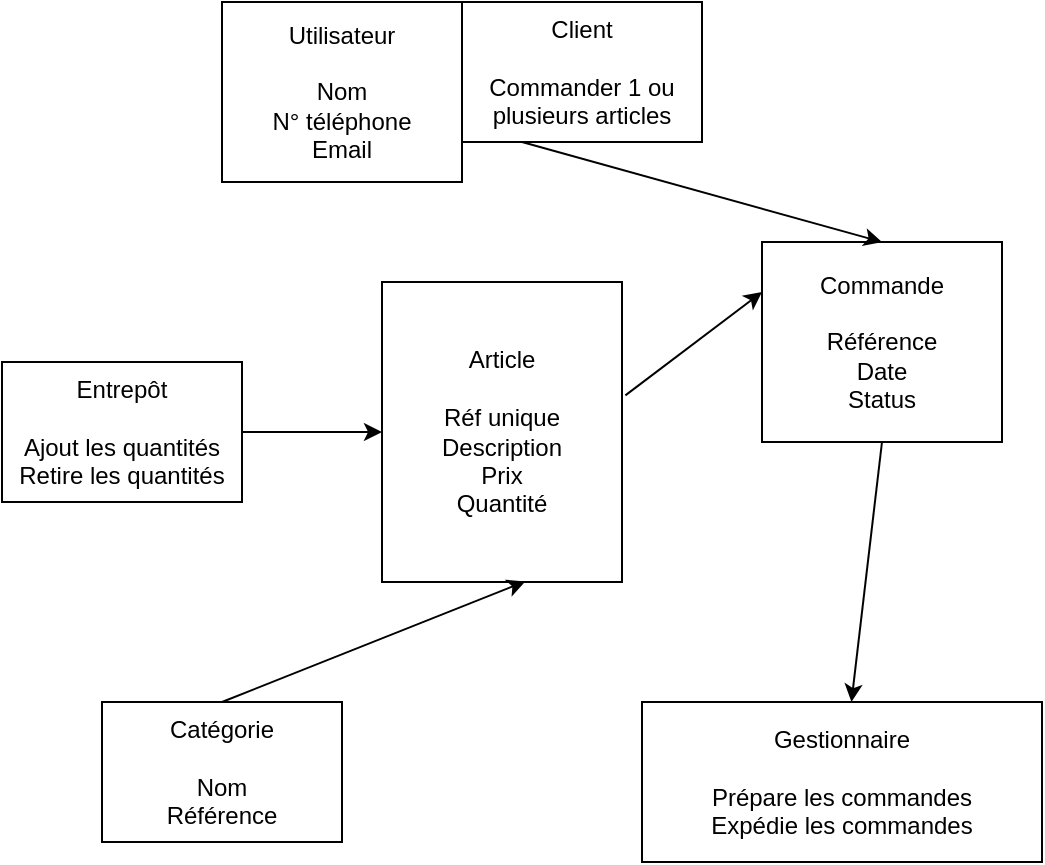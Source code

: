 <mxfile version="20.0.4" type="device"><diagram id="jh6-v8blfnZS2LU6Emif" name="Page-1"><mxGraphModel dx="502" dy="589" grid="1" gridSize="10" guides="1" tooltips="1" connect="1" arrows="1" fold="1" page="1" pageScale="1" pageWidth="827" pageHeight="1169" math="0" shadow="0"><root><mxCell id="0"/><mxCell id="1" parent="0"/><mxCell id="RdI7bPqptV49Z6Gmlaqa-1" value="Client&lt;br&gt;&lt;br&gt;Commander 1 ou plusieurs articles" style="rounded=0;whiteSpace=wrap;html=1;" parent="1" vertex="1"><mxGeometry x="310" y="10" width="120" height="70" as="geometry"/></mxCell><mxCell id="RdI7bPqptV49Z6Gmlaqa-2" value="Article&lt;br&gt;&lt;br&gt;Réf unique&lt;br&gt;Description&lt;br&gt;Prix&lt;br&gt;Quantité&lt;br&gt;" style="rounded=0;whiteSpace=wrap;html=1;align=center;" parent="1" vertex="1"><mxGeometry x="270" y="150" width="120" height="150" as="geometry"/></mxCell><mxCell id="RdI7bPqptV49Z6Gmlaqa-3" value="Entrepôt&lt;br&gt;&lt;br&gt;Ajout les quantités&lt;br&gt;Retire les quantités" style="rounded=0;whiteSpace=wrap;html=1;" parent="1" vertex="1"><mxGeometry x="80" y="190" width="120" height="70" as="geometry"/></mxCell><mxCell id="RdI7bPqptV49Z6Gmlaqa-4" value="Catégorie&lt;br&gt;&lt;br&gt;Nom&lt;br&gt;Référence" style="rounded=0;whiteSpace=wrap;html=1;" parent="1" vertex="1"><mxGeometry x="130" y="360" width="120" height="70" as="geometry"/></mxCell><mxCell id="RdI7bPqptV49Z6Gmlaqa-5" value="Gestionnaire&lt;br&gt;&lt;br&gt;Prépare les commandes&lt;br&gt;Expédie les commandes" style="rounded=0;whiteSpace=wrap;html=1;" parent="1" vertex="1"><mxGeometry x="400" y="360" width="200" height="80" as="geometry"/></mxCell><mxCell id="RdI7bPqptV49Z6Gmlaqa-6" value="Commande&lt;br&gt;&lt;br&gt;Référence&lt;br&gt;Date&lt;br&gt;Status" style="rounded=0;whiteSpace=wrap;html=1;" parent="1" vertex="1"><mxGeometry x="460" y="130" width="120" height="100" as="geometry"/></mxCell><mxCell id="RdI7bPqptV49Z6Gmlaqa-7" value="Utilisateur&lt;br&gt;&lt;br&gt;Nom&lt;br&gt;N° téléphone&lt;br&gt;Email" style="rounded=0;whiteSpace=wrap;html=1;" parent="1" vertex="1"><mxGeometry x="190" y="10" width="120" height="90" as="geometry"/></mxCell><mxCell id="RdI7bPqptV49Z6Gmlaqa-9" value="" style="endArrow=classic;html=1;rounded=0;entryX=0;entryY=0.25;entryDx=0;entryDy=0;exitX=1.014;exitY=0.378;exitDx=0;exitDy=0;exitPerimeter=0;" parent="1" source="RdI7bPqptV49Z6Gmlaqa-2" target="RdI7bPqptV49Z6Gmlaqa-6" edge="1"><mxGeometry width="50" height="50" relative="1" as="geometry"><mxPoint x="290" y="290" as="sourcePoint"/><mxPoint x="340" y="240" as="targetPoint"/></mxGeometry></mxCell><mxCell id="RdI7bPqptV49Z6Gmlaqa-10" value="" style="endArrow=classic;html=1;rounded=0;exitX=1;exitY=0.5;exitDx=0;exitDy=0;entryX=0;entryY=0.5;entryDx=0;entryDy=0;" parent="1" source="RdI7bPqptV49Z6Gmlaqa-3" target="RdI7bPqptV49Z6Gmlaqa-2" edge="1"><mxGeometry width="50" height="50" relative="1" as="geometry"><mxPoint x="290" y="290" as="sourcePoint"/><mxPoint x="310" y="270" as="targetPoint"/></mxGeometry></mxCell><mxCell id="RdI7bPqptV49Z6Gmlaqa-11" value="" style="endArrow=classic;html=1;rounded=0;entryX=0.597;entryY=0.998;entryDx=0;entryDy=0;entryPerimeter=0;exitX=0.5;exitY=0;exitDx=0;exitDy=0;" parent="1" source="RdI7bPqptV49Z6Gmlaqa-4" target="RdI7bPqptV49Z6Gmlaqa-2" edge="1"><mxGeometry width="50" height="50" relative="1" as="geometry"><mxPoint x="382" y="370" as="sourcePoint"/><mxPoint x="439" y="350" as="targetPoint"/></mxGeometry></mxCell><mxCell id="RdI7bPqptV49Z6Gmlaqa-12" value="" style="endArrow=classic;html=1;rounded=0;exitX=0.5;exitY=1;exitDx=0;exitDy=0;" parent="1" source="RdI7bPqptV49Z6Gmlaqa-6" target="RdI7bPqptV49Z6Gmlaqa-5" edge="1"><mxGeometry width="50" height="50" relative="1" as="geometry"><mxPoint x="290" y="290" as="sourcePoint"/><mxPoint x="340" y="240" as="targetPoint"/></mxGeometry></mxCell><mxCell id="RdI7bPqptV49Z6Gmlaqa-15" value="" style="endArrow=classic;html=1;rounded=0;exitX=0.25;exitY=1;exitDx=0;exitDy=0;entryX=0.5;entryY=0;entryDx=0;entryDy=0;" parent="1" source="RdI7bPqptV49Z6Gmlaqa-1" target="RdI7bPqptV49Z6Gmlaqa-6" edge="1"><mxGeometry width="50" height="50" relative="1" as="geometry"><mxPoint x="290" y="290" as="sourcePoint"/><mxPoint x="340" y="240" as="targetPoint"/></mxGeometry></mxCell></root></mxGraphModel></diagram></mxfile>